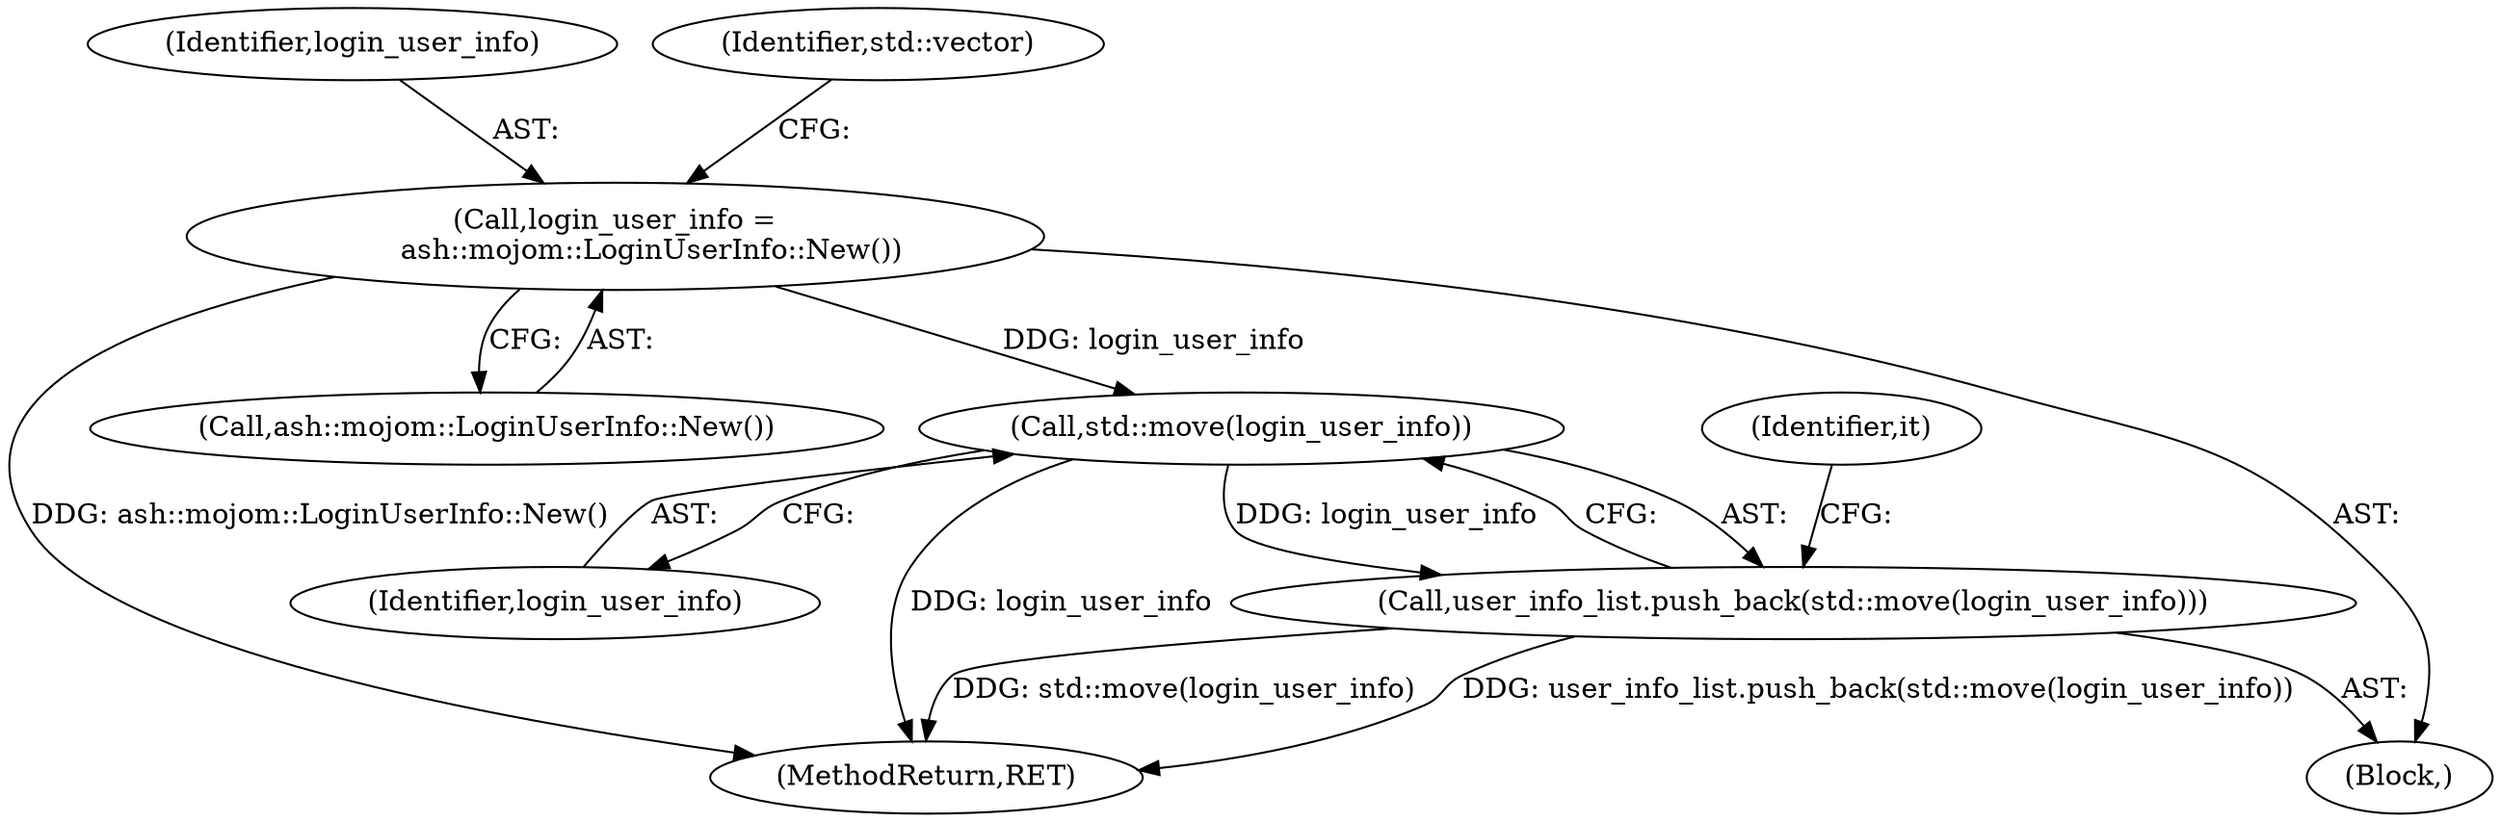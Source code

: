 digraph "0_Chrome_c66b1fc49870c514b1c1e8b53498153176d7ec2b_6@API" {
"1000215" [label="(Call,std::move(login_user_info))"];
"1000167" [label="(Call,login_user_info =\n        ash::mojom::LoginUserInfo::New())"];
"1000214" [label="(Call,user_info_list.push_back(std::move(login_user_info)))"];
"1000216" [label="(Identifier,login_user_info)"];
"1000169" [label="(Call,ash::mojom::LoginUserInfo::New())"];
"1000215" [label="(Call,std::move(login_user_info))"];
"1000214" [label="(Call,user_info_list.push_back(std::move(login_user_info)))"];
"1000168" [label="(Identifier,login_user_info)"];
"1000131" [label="(Identifier,it)"];
"1000219" [label="(MethodReturn,RET)"];
"1000132" [label="(Block,)"];
"1000172" [label="(Identifier,std::vector)"];
"1000167" [label="(Call,login_user_info =\n        ash::mojom::LoginUserInfo::New())"];
"1000215" -> "1000214"  [label="AST: "];
"1000215" -> "1000216"  [label="CFG: "];
"1000216" -> "1000215"  [label="AST: "];
"1000214" -> "1000215"  [label="CFG: "];
"1000215" -> "1000219"  [label="DDG: login_user_info"];
"1000215" -> "1000214"  [label="DDG: login_user_info"];
"1000167" -> "1000215"  [label="DDG: login_user_info"];
"1000167" -> "1000132"  [label="AST: "];
"1000167" -> "1000169"  [label="CFG: "];
"1000168" -> "1000167"  [label="AST: "];
"1000169" -> "1000167"  [label="AST: "];
"1000172" -> "1000167"  [label="CFG: "];
"1000167" -> "1000219"  [label="DDG: ash::mojom::LoginUserInfo::New()"];
"1000214" -> "1000132"  [label="AST: "];
"1000131" -> "1000214"  [label="CFG: "];
"1000214" -> "1000219"  [label="DDG: user_info_list.push_back(std::move(login_user_info))"];
"1000214" -> "1000219"  [label="DDG: std::move(login_user_info)"];
}

